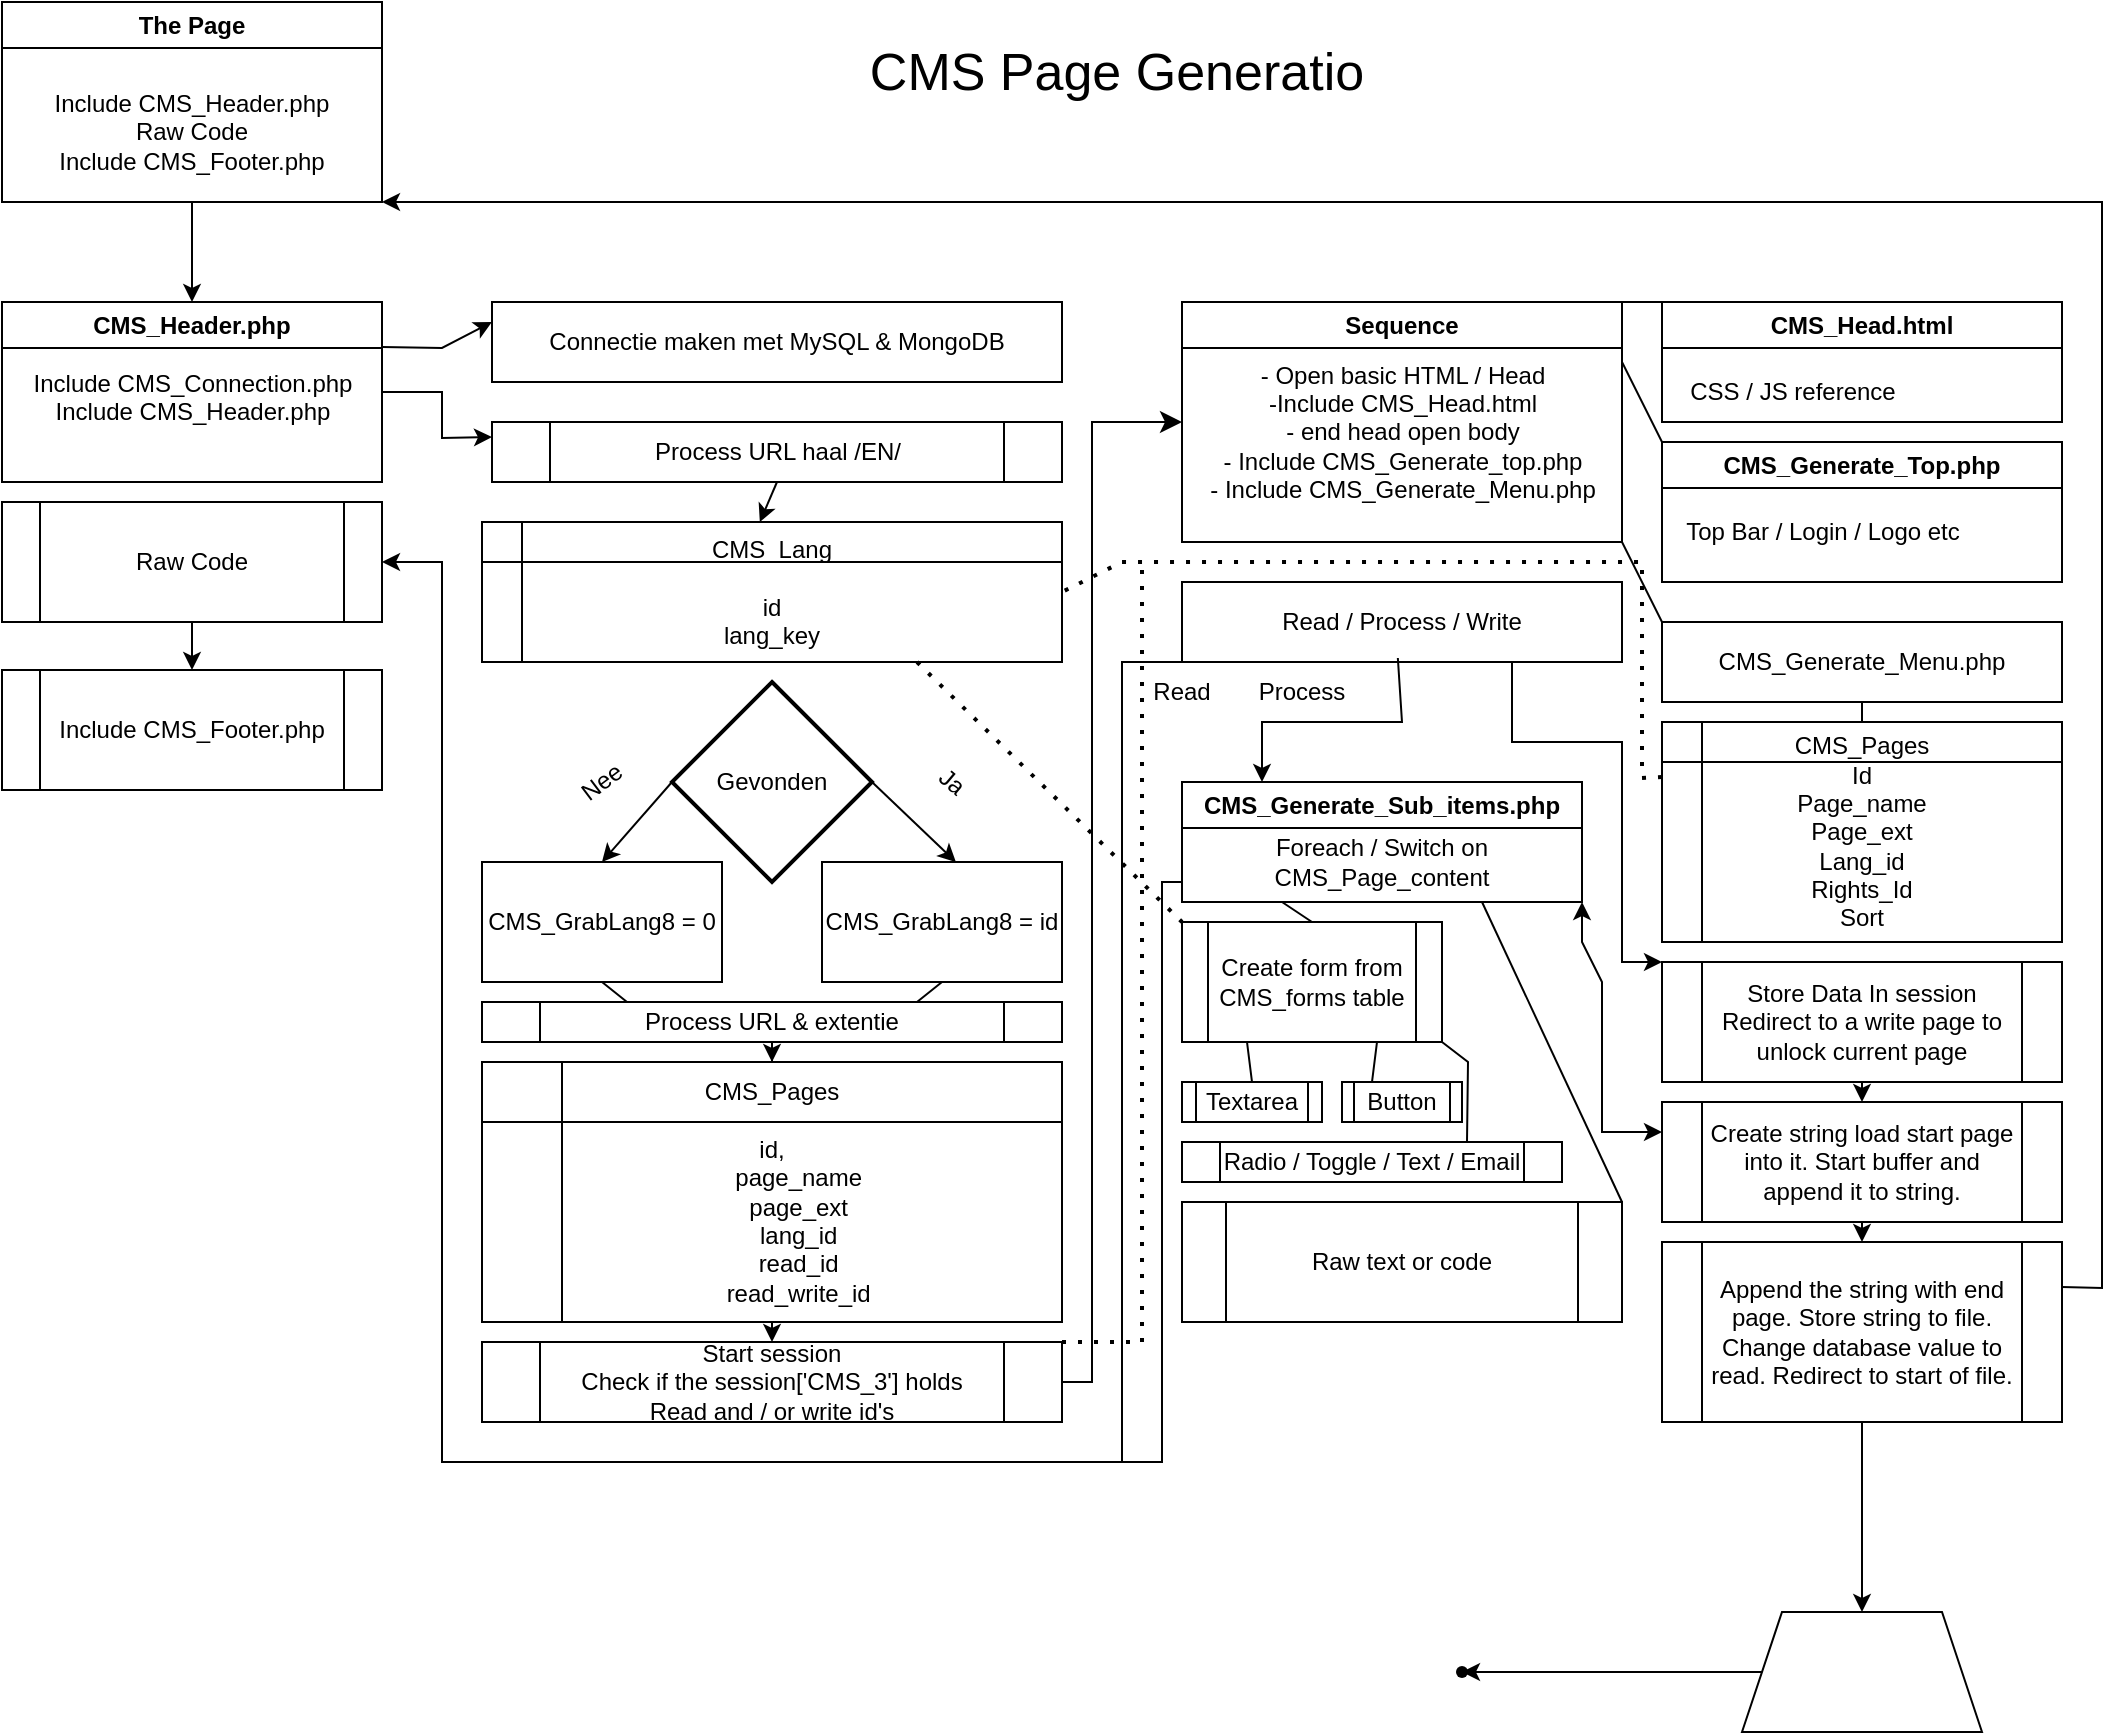 <mxfile version="28.2.1">
  <diagram name="Pagina-1" id="I7-JVRhfSZdI8sVRfI11">
    <mxGraphModel dx="1295" dy="724" grid="1" gridSize="10" guides="1" tooltips="1" connect="1" arrows="1" fold="1" page="1" pageScale="1" pageWidth="1169" pageHeight="827" math="0" shadow="0">
      <root>
        <mxCell id="0" />
        <mxCell id="1" parent="0" />
        <mxCell id="XZ51GoBKoFRDdWFtA952-8" value="CMS_Header.php" style="swimlane;whiteSpace=wrap;html=1;" parent="1" vertex="1">
          <mxGeometry x="50" y="170" width="190" height="90" as="geometry" />
        </mxCell>
        <mxCell id="XZ51GoBKoFRDdWFtA952-9" value="Include CMS_Connection.php&lt;br&gt;Include CMS_Header.php&lt;div&gt;&lt;br/&gt;&lt;/div&gt;" style="text;html=1;align=center;verticalAlign=middle;resizable=0;points=[];autosize=1;strokeColor=none;fillColor=none;" parent="XZ51GoBKoFRDdWFtA952-8" vertex="1">
          <mxGeometry x="5" y="25" width="180" height="60" as="geometry" />
        </mxCell>
        <mxCell id="XZ51GoBKoFRDdWFtA952-10" value="Connectie maken met MySQL &amp;amp; MongoDB" style="rounded=0;whiteSpace=wrap;html=1;" parent="1" vertex="1">
          <mxGeometry x="295" y="170" width="285" height="40" as="geometry" />
        </mxCell>
        <mxCell id="XZ51GoBKoFRDdWFtA952-13" value="Process URL haal /EN/" style="shape=process;whiteSpace=wrap;html=1;backgroundOutline=1;" parent="1" vertex="1">
          <mxGeometry x="295" y="230" width="285" height="30" as="geometry" />
        </mxCell>
        <mxCell id="XZ51GoBKoFRDdWFtA952-15" value="CMS_Lang&lt;br&gt;&lt;br&gt;id&lt;br&gt;lang_key" style="shape=internalStorage;whiteSpace=wrap;html=1;backgroundOutline=1;" parent="1" vertex="1">
          <mxGeometry x="290" y="280" width="290" height="70" as="geometry" />
        </mxCell>
        <mxCell id="XZ51GoBKoFRDdWFtA952-16" value="Gevonden" style="strokeWidth=2;html=1;shape=mxgraph.flowchart.decision;whiteSpace=wrap;" parent="1" vertex="1">
          <mxGeometry x="385" y="360" width="100" height="100" as="geometry" />
        </mxCell>
        <mxCell id="XZ51GoBKoFRDdWFtA952-18" value="Ja" style="text;html=1;align=center;verticalAlign=middle;whiteSpace=wrap;rounded=0;rotation=40;" parent="1" vertex="1">
          <mxGeometry x="495" y="395" width="60" height="30" as="geometry" />
        </mxCell>
        <mxCell id="XZ51GoBKoFRDdWFtA952-19" value="Nee" style="text;html=1;align=center;verticalAlign=middle;whiteSpace=wrap;rounded=0;rotation=-37;" parent="1" vertex="1">
          <mxGeometry x="320" y="395" width="60" height="30" as="geometry" />
        </mxCell>
        <mxCell id="XZ51GoBKoFRDdWFtA952-20" value="CMS_GrabLang8 = 0" style="rounded=0;whiteSpace=wrap;html=1;" parent="1" vertex="1">
          <mxGeometry x="290" y="450" width="120" height="60" as="geometry" />
        </mxCell>
        <mxCell id="XZ51GoBKoFRDdWFtA952-21" value="CMS_GrabLang8 = id" style="rounded=0;whiteSpace=wrap;html=1;" parent="1" vertex="1">
          <mxGeometry x="460" y="450" width="120" height="60" as="geometry" />
        </mxCell>
        <mxCell id="XZ51GoBKoFRDdWFtA952-23" value="" style="endArrow=classic;html=1;rounded=0;entryX=0.5;entryY=0;entryDx=0;entryDy=0;exitX=0;exitY=0.5;exitDx=0;exitDy=0;exitPerimeter=0;" parent="1" source="XZ51GoBKoFRDdWFtA952-16" target="XZ51GoBKoFRDdWFtA952-20" edge="1">
          <mxGeometry width="50" height="50" relative="1" as="geometry">
            <mxPoint x="420" y="440" as="sourcePoint" />
            <mxPoint x="440" y="520" as="targetPoint" />
          </mxGeometry>
        </mxCell>
        <mxCell id="XZ51GoBKoFRDdWFtA952-27" value="" style="endArrow=classic;html=1;rounded=0;exitX=1;exitY=0.5;exitDx=0;exitDy=0;exitPerimeter=0;entryX=0.558;entryY=0;entryDx=0;entryDy=0;entryPerimeter=0;" parent="1" source="XZ51GoBKoFRDdWFtA952-16" target="XZ51GoBKoFRDdWFtA952-21" edge="1">
          <mxGeometry width="50" height="50" relative="1" as="geometry">
            <mxPoint x="390" y="570" as="sourcePoint" />
            <mxPoint x="440" y="520" as="targetPoint" />
          </mxGeometry>
        </mxCell>
        <mxCell id="f-liyYri6WWPnga1A2oB-33" value="" style="edgeStyle=orthogonalEdgeStyle;rounded=0;orthogonalLoop=1;jettySize=auto;html=1;" parent="1" source="XZ51GoBKoFRDdWFtA952-28" target="XZ51GoBKoFRDdWFtA952-31" edge="1">
          <mxGeometry relative="1" as="geometry" />
        </mxCell>
        <mxCell id="XZ51GoBKoFRDdWFtA952-28" value="Process URL &amp;amp; extentie" style="shape=process;whiteSpace=wrap;html=1;backgroundOutline=1;" parent="1" vertex="1">
          <mxGeometry x="290" y="520" width="290" height="20" as="geometry" />
        </mxCell>
        <mxCell id="XZ51GoBKoFRDdWFtA952-31" value="&lt;div&gt;CMS_Pages&lt;br&gt;&lt;br&gt;id,&lt;/div&gt;&lt;div&gt;&lt;span style=&quot;white-space: normal;&quot;&gt;&lt;span style=&quot;white-space:pre&quot;&gt;&#x9;&lt;/span&gt;page_name&lt;/span&gt;&lt;/div&gt;&lt;div&gt;&lt;span style=&quot;white-space: normal;&quot;&gt;&lt;span style=&quot;white-space:pre&quot;&gt;&#x9;&lt;/span&gt;page_ext&lt;/span&gt;&lt;/div&gt;&lt;div&gt;&lt;span style=&quot;white-space: normal;&quot;&gt;&lt;span style=&quot;white-space:pre&quot;&gt;&#x9;&lt;/span&gt;lang_id&lt;/span&gt;&lt;/div&gt;&lt;div&gt;&lt;span style=&quot;white-space: normal;&quot;&gt;&lt;span style=&quot;white-space:pre&quot;&gt;&#x9;&lt;/span&gt;read_id&lt;/span&gt;&lt;/div&gt;&lt;div&gt;&lt;span style=&quot;white-space: normal;&quot;&gt;&lt;span style=&quot;white-space:pre&quot;&gt;&#x9;&lt;/span&gt;read_write_id&lt;/span&gt;&lt;/div&gt;" style="shape=internalStorage;whiteSpace=wrap;html=1;backgroundOutline=1;dx=40;dy=30;" parent="1" vertex="1">
          <mxGeometry x="290" y="550" width="290" height="130" as="geometry" />
        </mxCell>
        <mxCell id="f-liyYri6WWPnga1A2oB-1" value="Sequence" style="swimlane;whiteSpace=wrap;html=1;startSize=23;" parent="1" vertex="1">
          <mxGeometry x="640" y="170" width="220" height="120" as="geometry" />
        </mxCell>
        <mxCell id="f-liyYri6WWPnga1A2oB-4" value="- Open basic HTML / Head&lt;br&gt;-Include CMS_Head.html&lt;br&gt;- end head open body&lt;br&gt;- Include CMS_Generate_top.php&lt;br&gt;- Include CMS_Generate_Menu.php" style="text;html=1;align=center;verticalAlign=middle;resizable=0;points=[];autosize=1;strokeColor=none;fillColor=none;" parent="f-liyYri6WWPnga1A2oB-1" vertex="1">
          <mxGeometry y="20" width="220" height="90" as="geometry" />
        </mxCell>
        <mxCell id="f-liyYri6WWPnga1A2oB-6" value="CMS_Head.html" style="swimlane;whiteSpace=wrap;html=1;" parent="1" vertex="1">
          <mxGeometry x="880" y="170" width="200" height="60" as="geometry" />
        </mxCell>
        <mxCell id="f-liyYri6WWPnga1A2oB-7" value="CSS / JS reference" style="text;html=1;align=center;verticalAlign=middle;resizable=0;points=[];autosize=1;strokeColor=none;fillColor=none;" parent="f-liyYri6WWPnga1A2oB-6" vertex="1">
          <mxGeometry y="30" width="130" height="30" as="geometry" />
        </mxCell>
        <mxCell id="f-liyYri6WWPnga1A2oB-10" value="" style="endArrow=none;html=1;rounded=0;exitX=0;exitY=0;exitDx=0;exitDy=0;entryX=1;entryY=0;entryDx=0;entryDy=0;" parent="1" source="f-liyYri6WWPnga1A2oB-6" target="f-liyYri6WWPnga1A2oB-1" edge="1">
          <mxGeometry width="50" height="50" relative="1" as="geometry">
            <mxPoint x="390" y="370" as="sourcePoint" />
            <mxPoint x="440" y="320" as="targetPoint" />
          </mxGeometry>
        </mxCell>
        <mxCell id="f-liyYri6WWPnga1A2oB-11" value="CMS_Generate_Top.php" style="swimlane;whiteSpace=wrap;html=1;" parent="1" vertex="1">
          <mxGeometry x="880" y="240" width="200" height="70" as="geometry" />
        </mxCell>
        <mxCell id="f-liyYri6WWPnga1A2oB-12" value="Top Bar / Login / Logo etc" style="text;html=1;align=center;verticalAlign=middle;resizable=0;points=[];autosize=1;strokeColor=none;fillColor=none;" parent="f-liyYri6WWPnga1A2oB-11" vertex="1">
          <mxGeometry y="30" width="160" height="30" as="geometry" />
        </mxCell>
        <mxCell id="f-liyYri6WWPnga1A2oB-13" value="" style="endArrow=none;html=1;rounded=0;exitX=0;exitY=0;exitDx=0;exitDy=0;entryX=1;entryY=0.25;entryDx=0;entryDy=0;" parent="1" source="f-liyYri6WWPnga1A2oB-11" target="f-liyYri6WWPnga1A2oB-1" edge="1">
          <mxGeometry width="50" height="50" relative="1" as="geometry">
            <mxPoint x="390" y="370" as="sourcePoint" />
            <mxPoint x="440" y="320" as="targetPoint" />
          </mxGeometry>
        </mxCell>
        <mxCell id="f-liyYri6WWPnga1A2oB-17" value="CMS_Generate_Menu.php" style="rounded=0;whiteSpace=wrap;html=1;" parent="1" vertex="1">
          <mxGeometry x="880" y="330" width="200" height="40" as="geometry" />
        </mxCell>
        <mxCell id="f-liyYri6WWPnga1A2oB-19" value="" style="endArrow=none;html=1;rounded=0;entryX=0.5;entryY=1;entryDx=0;entryDy=0;exitX=0.25;exitY=0;exitDx=0;exitDy=0;" parent="1" source="XZ51GoBKoFRDdWFtA952-28" target="XZ51GoBKoFRDdWFtA952-20" edge="1">
          <mxGeometry width="50" height="50" relative="1" as="geometry">
            <mxPoint x="480" y="570" as="sourcePoint" />
            <mxPoint x="530" y="520" as="targetPoint" />
          </mxGeometry>
        </mxCell>
        <mxCell id="f-liyYri6WWPnga1A2oB-20" value="" style="endArrow=none;html=1;rounded=0;entryX=0.5;entryY=1;entryDx=0;entryDy=0;exitX=0.75;exitY=0;exitDx=0;exitDy=0;" parent="1" source="XZ51GoBKoFRDdWFtA952-28" target="XZ51GoBKoFRDdWFtA952-21" edge="1">
          <mxGeometry width="50" height="50" relative="1" as="geometry">
            <mxPoint x="480" y="570" as="sourcePoint" />
            <mxPoint x="530" y="520" as="targetPoint" />
          </mxGeometry>
        </mxCell>
        <mxCell id="f-liyYri6WWPnga1A2oB-22" value="" style="endArrow=classic;html=1;rounded=0;entryX=0.479;entryY=0;entryDx=0;entryDy=0;entryPerimeter=0;exitX=0.5;exitY=1;exitDx=0;exitDy=0;" parent="1" source="XZ51GoBKoFRDdWFtA952-13" target="XZ51GoBKoFRDdWFtA952-15" edge="1">
          <mxGeometry width="50" height="50" relative="1" as="geometry">
            <mxPoint x="480" y="570" as="sourcePoint" />
            <mxPoint x="530" y="520" as="targetPoint" />
          </mxGeometry>
        </mxCell>
        <mxCell id="f-liyYri6WWPnga1A2oB-23" value="" style="endArrow=classic;html=1;rounded=0;entryX=0;entryY=0.25;entryDx=0;entryDy=0;exitX=1;exitY=0.5;exitDx=0;exitDy=0;" parent="1" source="XZ51GoBKoFRDdWFtA952-8" target="XZ51GoBKoFRDdWFtA952-13" edge="1">
          <mxGeometry width="50" height="50" relative="1" as="geometry">
            <mxPoint x="480" y="570" as="sourcePoint" />
            <mxPoint x="530" y="520" as="targetPoint" />
            <Array as="points">
              <mxPoint x="270" y="215" />
              <mxPoint x="270" y="238" />
            </Array>
          </mxGeometry>
        </mxCell>
        <mxCell id="f-liyYri6WWPnga1A2oB-24" value="" style="endArrow=classic;html=1;rounded=0;entryX=0;entryY=0.25;entryDx=0;entryDy=0;exitX=1;exitY=0.25;exitDx=0;exitDy=0;" parent="1" source="XZ51GoBKoFRDdWFtA952-8" target="XZ51GoBKoFRDdWFtA952-10" edge="1">
          <mxGeometry width="50" height="50" relative="1" as="geometry">
            <mxPoint x="480" y="570" as="sourcePoint" />
            <mxPoint x="530" y="520" as="targetPoint" />
            <Array as="points">
              <mxPoint x="270" y="193" />
            </Array>
          </mxGeometry>
        </mxCell>
        <mxCell id="f-liyYri6WWPnga1A2oB-26" value="" style="endArrow=classic;html=1;rounded=0;entryX=0.5;entryY=0;entryDx=0;entryDy=0;exitX=0.5;exitY=1;exitDx=0;exitDy=0;" parent="1" source="XZ51GoBKoFRDdWFtA952-31" target="f-liyYri6WWPnga1A2oB-28" edge="1">
          <mxGeometry width="50" height="50" relative="1" as="geometry">
            <mxPoint x="475" y="760" as="sourcePoint" />
            <mxPoint x="475" y="770" as="targetPoint" />
          </mxGeometry>
        </mxCell>
        <mxCell id="f-liyYri6WWPnga1A2oB-27" value="" style="edgeStyle=elbowEdgeStyle;elbow=horizontal;endArrow=classic;html=1;curved=0;rounded=0;endSize=8;startSize=8;entryX=0;entryY=0.5;entryDx=0;entryDy=0;exitX=1;exitY=0.5;exitDx=0;exitDy=0;" parent="1" edge="1">
          <mxGeometry width="50" height="50" relative="1" as="geometry">
            <mxPoint x="550" y="710" as="sourcePoint" />
            <mxPoint x="640" y="230" as="targetPoint" />
          </mxGeometry>
        </mxCell>
        <mxCell id="f-liyYri6WWPnga1A2oB-28" value="Start session&lt;br&gt;Check if the session[&#39;CMS_3&#39;] holds&lt;br&gt;Read and / or write id&#39;s" style="shape=process;whiteSpace=wrap;html=1;backgroundOutline=1;" parent="1" vertex="1">
          <mxGeometry x="290" y="690" width="290" height="40" as="geometry" />
        </mxCell>
        <mxCell id="f-liyYri6WWPnga1A2oB-29" value="CMS_Pages&lt;br&gt;Id&lt;br&gt;Page_name&lt;br&gt;Page_ext&lt;br&gt;Lang_id&lt;br&gt;Rights_Id&lt;br&gt;Sort" style="shape=internalStorage;whiteSpace=wrap;html=1;backgroundOutline=1;" parent="1" vertex="1">
          <mxGeometry x="880" y="380" width="200" height="110" as="geometry" />
        </mxCell>
        <mxCell id="f-liyYri6WWPnga1A2oB-30" value="" style="endArrow=none;html=1;rounded=0;entryX=0.5;entryY=1;entryDx=0;entryDy=0;exitX=0.5;exitY=0;exitDx=0;exitDy=0;" parent="1" source="f-liyYri6WWPnga1A2oB-29" target="f-liyYri6WWPnga1A2oB-17" edge="1">
          <mxGeometry width="50" height="50" relative="1" as="geometry">
            <mxPoint x="480" y="510" as="sourcePoint" />
            <mxPoint x="530" y="460" as="targetPoint" />
          </mxGeometry>
        </mxCell>
        <mxCell id="f-liyYri6WWPnga1A2oB-31" value="" style="endArrow=none;dashed=1;html=1;dashPattern=1 3;strokeWidth=2;rounded=0;entryX=1;entryY=0.5;entryDx=0;entryDy=0;exitX=0;exitY=0.25;exitDx=0;exitDy=0;" parent="1" source="f-liyYri6WWPnga1A2oB-29" target="XZ51GoBKoFRDdWFtA952-15" edge="1">
          <mxGeometry width="50" height="50" relative="1" as="geometry">
            <mxPoint x="480" y="510" as="sourcePoint" />
            <mxPoint x="530" y="460" as="targetPoint" />
            <Array as="points">
              <mxPoint x="870" y="408" />
              <mxPoint x="870" y="300" />
              <mxPoint x="610" y="300" />
            </Array>
          </mxGeometry>
        </mxCell>
        <mxCell id="f-liyYri6WWPnga1A2oB-32" value="" style="endArrow=none;dashed=1;html=1;dashPattern=1 3;strokeWidth=2;rounded=0;exitX=1;exitY=0;exitDx=0;exitDy=0;" parent="1" source="f-liyYri6WWPnga1A2oB-28" edge="1">
          <mxGeometry width="50" height="50" relative="1" as="geometry">
            <mxPoint x="480" y="510" as="sourcePoint" />
            <mxPoint x="620" y="300" as="targetPoint" />
            <Array as="points">
              <mxPoint x="620" y="690" />
            </Array>
          </mxGeometry>
        </mxCell>
        <mxCell id="f-liyYri6WWPnga1A2oB-34" value="" style="endArrow=none;html=1;rounded=0;entryX=1;entryY=1;entryDx=0;entryDy=0;exitX=0;exitY=0;exitDx=0;exitDy=0;" parent="1" source="f-liyYri6WWPnga1A2oB-17" target="f-liyYri6WWPnga1A2oB-1" edge="1">
          <mxGeometry width="50" height="50" relative="1" as="geometry">
            <mxPoint x="480" y="410" as="sourcePoint" />
            <mxPoint x="530" y="360" as="targetPoint" />
          </mxGeometry>
        </mxCell>
        <mxCell id="f-liyYri6WWPnga1A2oB-37" value="Read / Process / Write" style="rounded=0;whiteSpace=wrap;html=1;" parent="1" vertex="1">
          <mxGeometry x="640" y="310" width="220" height="40" as="geometry" />
        </mxCell>
        <mxCell id="irvvLiIJbGDd_lC6di5G-4" value="" style="endArrow=classic;html=1;rounded=0;entryX=1;entryY=0.5;entryDx=0;entryDy=0;exitX=0;exitY=1;exitDx=0;exitDy=0;" edge="1" parent="1" source="f-liyYri6WWPnga1A2oB-37" target="irvvLiIJbGDd_lC6di5G-39">
          <mxGeometry width="50" height="50" relative="1" as="geometry">
            <mxPoint x="580" y="530" as="sourcePoint" />
            <mxPoint x="630" y="480" as="targetPoint" />
            <Array as="points">
              <mxPoint x="610" y="350" />
              <mxPoint x="610" y="750" />
              <mxPoint x="270" y="750" />
              <mxPoint x="270" y="300" />
            </Array>
          </mxGeometry>
        </mxCell>
        <mxCell id="irvvLiIJbGDd_lC6di5G-7" value="CMS_Generate_Sub_items.php" style="swimlane;whiteSpace=wrap;html=1;" vertex="1" parent="1">
          <mxGeometry x="640" y="410" width="200" height="60" as="geometry" />
        </mxCell>
        <mxCell id="irvvLiIJbGDd_lC6di5G-10" value="Foreach / Switch on CMS_Page_content" style="text;html=1;align=center;verticalAlign=middle;whiteSpace=wrap;rounded=0;" vertex="1" parent="irvvLiIJbGDd_lC6di5G-7">
          <mxGeometry y="20" width="200" height="40" as="geometry" />
        </mxCell>
        <mxCell id="irvvLiIJbGDd_lC6di5G-9" value="" style="endArrow=classic;html=1;rounded=0;entryX=0.25;entryY=0;entryDx=0;entryDy=0;exitX=0.536;exitY=0.95;exitDx=0;exitDy=0;exitPerimeter=0;" edge="1" parent="1">
          <mxGeometry width="50" height="50" relative="1" as="geometry">
            <mxPoint x="747.92" y="348" as="sourcePoint" />
            <mxPoint x="680" y="410" as="targetPoint" />
            <Array as="points">
              <mxPoint x="750" y="380" />
              <mxPoint x="680" y="380" />
            </Array>
          </mxGeometry>
        </mxCell>
        <mxCell id="irvvLiIJbGDd_lC6di5G-11" value="Create form from CMS_forms table" style="shape=process;whiteSpace=wrap;html=1;backgroundOutline=1;" vertex="1" parent="1">
          <mxGeometry x="640" y="480" width="130" height="60" as="geometry" />
        </mxCell>
        <mxCell id="irvvLiIJbGDd_lC6di5G-13" value="Textarea" style="shape=process;whiteSpace=wrap;html=1;backgroundOutline=1;" vertex="1" parent="1">
          <mxGeometry x="640" y="560" width="70" height="20" as="geometry" />
        </mxCell>
        <mxCell id="irvvLiIJbGDd_lC6di5G-14" value="Button" style="shape=process;whiteSpace=wrap;html=1;backgroundOutline=1;" vertex="1" parent="1">
          <mxGeometry x="720" y="560" width="60" height="20" as="geometry" />
        </mxCell>
        <mxCell id="irvvLiIJbGDd_lC6di5G-15" value="Radio / Toggle / Text / Email" style="shape=process;whiteSpace=wrap;html=1;backgroundOutline=1;" vertex="1" parent="1">
          <mxGeometry x="640" y="590" width="190" height="20" as="geometry" />
        </mxCell>
        <mxCell id="irvvLiIJbGDd_lC6di5G-16" value="" style="endArrow=none;html=1;rounded=0;entryX=0.25;entryY=1;entryDx=0;entryDy=0;exitX=0.5;exitY=0;exitDx=0;exitDy=0;" edge="1" parent="1" source="irvvLiIJbGDd_lC6di5G-13" target="irvvLiIJbGDd_lC6di5G-11">
          <mxGeometry width="50" height="50" relative="1" as="geometry">
            <mxPoint x="540" y="470" as="sourcePoint" />
            <mxPoint x="590" y="420" as="targetPoint" />
          </mxGeometry>
        </mxCell>
        <mxCell id="irvvLiIJbGDd_lC6di5G-17" value="" style="endArrow=none;html=1;rounded=0;entryX=0.75;entryY=1;entryDx=0;entryDy=0;exitX=0.25;exitY=0;exitDx=0;exitDy=0;" edge="1" parent="1" source="irvvLiIJbGDd_lC6di5G-14" target="irvvLiIJbGDd_lC6di5G-11">
          <mxGeometry width="50" height="50" relative="1" as="geometry">
            <mxPoint x="540" y="470" as="sourcePoint" />
            <mxPoint x="590" y="420" as="targetPoint" />
          </mxGeometry>
        </mxCell>
        <mxCell id="irvvLiIJbGDd_lC6di5G-18" value="" style="endArrow=none;html=1;rounded=0;entryX=1;entryY=1;entryDx=0;entryDy=0;exitX=0.75;exitY=0;exitDx=0;exitDy=0;" edge="1" parent="1" source="irvvLiIJbGDd_lC6di5G-15" target="irvvLiIJbGDd_lC6di5G-11">
          <mxGeometry width="50" height="50" relative="1" as="geometry">
            <mxPoint x="540" y="470" as="sourcePoint" />
            <mxPoint x="590" y="420" as="targetPoint" />
            <Array as="points">
              <mxPoint x="783" y="550" />
            </Array>
          </mxGeometry>
        </mxCell>
        <mxCell id="irvvLiIJbGDd_lC6di5G-19" value="" style="endArrow=none;html=1;rounded=0;entryX=0.25;entryY=1;entryDx=0;entryDy=0;exitX=0.5;exitY=0;exitDx=0;exitDy=0;" edge="1" parent="1" source="irvvLiIJbGDd_lC6di5G-11" target="irvvLiIJbGDd_lC6di5G-10">
          <mxGeometry width="50" height="50" relative="1" as="geometry">
            <mxPoint x="540" y="470" as="sourcePoint" />
            <mxPoint x="590" y="420" as="targetPoint" />
          </mxGeometry>
        </mxCell>
        <mxCell id="irvvLiIJbGDd_lC6di5G-20" value="Read" style="text;html=1;align=center;verticalAlign=middle;whiteSpace=wrap;rounded=0;" vertex="1" parent="1">
          <mxGeometry x="610" y="350" width="60" height="30" as="geometry" />
        </mxCell>
        <mxCell id="irvvLiIJbGDd_lC6di5G-21" value="Process" style="text;html=1;align=center;verticalAlign=middle;whiteSpace=wrap;rounded=0;" vertex="1" parent="1">
          <mxGeometry x="670" y="350" width="60" height="30" as="geometry" />
        </mxCell>
        <mxCell id="irvvLiIJbGDd_lC6di5G-24" value="" style="endArrow=classic;html=1;rounded=0;exitX=0.75;exitY=1;exitDx=0;exitDy=0;entryX=0;entryY=0;entryDx=0;entryDy=0;" edge="1" parent="1" source="f-liyYri6WWPnga1A2oB-37" target="irvvLiIJbGDd_lC6di5G-26">
          <mxGeometry width="50" height="50" relative="1" as="geometry">
            <mxPoint x="540" y="470" as="sourcePoint" />
            <mxPoint x="918.095" y="500" as="targetPoint" />
            <Array as="points">
              <mxPoint x="805" y="390" />
              <mxPoint x="860" y="390" />
              <mxPoint x="860" y="500" />
            </Array>
          </mxGeometry>
        </mxCell>
        <mxCell id="irvvLiIJbGDd_lC6di5G-26" value="Store Data In session Redirect to a write page to unlock current page" style="shape=process;whiteSpace=wrap;html=1;backgroundOutline=1;" vertex="1" parent="1">
          <mxGeometry x="880" y="500" width="200" height="60" as="geometry" />
        </mxCell>
        <mxCell id="irvvLiIJbGDd_lC6di5G-27" value="Create string load start page into it. Start buffer and append it to string." style="shape=process;whiteSpace=wrap;html=1;backgroundOutline=1;" vertex="1" parent="1">
          <mxGeometry x="880" y="570" width="200" height="60" as="geometry" />
        </mxCell>
        <mxCell id="irvvLiIJbGDd_lC6di5G-28" value="" style="endArrow=classic;startArrow=classic;html=1;rounded=0;entryX=0;entryY=0.25;entryDx=0;entryDy=0;exitX=1;exitY=1;exitDx=0;exitDy=0;" edge="1" parent="1" source="irvvLiIJbGDd_lC6di5G-10" target="irvvLiIJbGDd_lC6di5G-27">
          <mxGeometry width="50" height="50" relative="1" as="geometry">
            <mxPoint x="540" y="470" as="sourcePoint" />
            <mxPoint x="590" y="420" as="targetPoint" />
            <Array as="points">
              <mxPoint x="840" y="490" />
              <mxPoint x="850" y="510" />
              <mxPoint x="850" y="585" />
            </Array>
          </mxGeometry>
        </mxCell>
        <mxCell id="irvvLiIJbGDd_lC6di5G-29" value="" style="endArrow=classic;html=1;rounded=0;entryX=0.5;entryY=0;entryDx=0;entryDy=0;exitX=0.5;exitY=1;exitDx=0;exitDy=0;" edge="1" parent="1" source="irvvLiIJbGDd_lC6di5G-26" target="irvvLiIJbGDd_lC6di5G-27">
          <mxGeometry width="50" height="50" relative="1" as="geometry">
            <mxPoint x="540" y="470" as="sourcePoint" />
            <mxPoint x="590" y="420" as="targetPoint" />
          </mxGeometry>
        </mxCell>
        <mxCell id="irvvLiIJbGDd_lC6di5G-49" value="" style="edgeStyle=orthogonalEdgeStyle;rounded=0;orthogonalLoop=1;jettySize=auto;html=1;" edge="1" parent="1" source="irvvLiIJbGDd_lC6di5G-30" target="irvvLiIJbGDd_lC6di5G-48">
          <mxGeometry relative="1" as="geometry" />
        </mxCell>
        <mxCell id="irvvLiIJbGDd_lC6di5G-30" value="Append the string with end page. Store string to file. Change database value to read. Redirect to start of file." style="shape=process;whiteSpace=wrap;html=1;backgroundOutline=1;" vertex="1" parent="1">
          <mxGeometry x="880" y="640" width="200" height="90" as="geometry" />
        </mxCell>
        <mxCell id="irvvLiIJbGDd_lC6di5G-31" value="" style="endArrow=classic;html=1;rounded=0;entryX=0.5;entryY=0;entryDx=0;entryDy=0;exitX=0.5;exitY=1;exitDx=0;exitDy=0;" edge="1" parent="1" source="irvvLiIJbGDd_lC6di5G-27" target="irvvLiIJbGDd_lC6di5G-30">
          <mxGeometry width="50" height="50" relative="1" as="geometry">
            <mxPoint x="540" y="470" as="sourcePoint" />
            <mxPoint x="590" y="420" as="targetPoint" />
          </mxGeometry>
        </mxCell>
        <mxCell id="irvvLiIJbGDd_lC6di5G-32" value="" style="endArrow=classic;html=1;rounded=0;exitX=1;exitY=0.25;exitDx=0;exitDy=0;entryX=1;entryY=1;entryDx=0;entryDy=0;" edge="1" parent="1" source="irvvLiIJbGDd_lC6di5G-30" target="irvvLiIJbGDd_lC6di5G-42">
          <mxGeometry width="50" height="50" relative="1" as="geometry">
            <mxPoint x="570" y="470" as="sourcePoint" />
            <mxPoint x="420" y="80" as="targetPoint" />
            <Array as="points">
              <mxPoint x="1100" y="663" />
              <mxPoint x="1100" y="120" />
              <mxPoint x="840" y="120" />
            </Array>
          </mxGeometry>
        </mxCell>
        <mxCell id="irvvLiIJbGDd_lC6di5G-33" value="Raw text or code" style="shape=process;whiteSpace=wrap;html=1;backgroundOutline=1;" vertex="1" parent="1">
          <mxGeometry x="640" y="620" width="220" height="60" as="geometry" />
        </mxCell>
        <mxCell id="irvvLiIJbGDd_lC6di5G-34" value="" style="endArrow=none;html=1;rounded=0;entryX=0.75;entryY=1;entryDx=0;entryDy=0;exitX=1;exitY=0;exitDx=0;exitDy=0;" edge="1" parent="1" source="irvvLiIJbGDd_lC6di5G-33" target="irvvLiIJbGDd_lC6di5G-10">
          <mxGeometry width="50" height="50" relative="1" as="geometry">
            <mxPoint x="620" y="580" as="sourcePoint" />
            <mxPoint x="670" y="530" as="targetPoint" />
          </mxGeometry>
        </mxCell>
        <mxCell id="irvvLiIJbGDd_lC6di5G-38" value="" style="endArrow=none;dashed=1;html=1;dashPattern=1 3;strokeWidth=2;rounded=0;exitX=0.75;exitY=1;exitDx=0;exitDy=0;entryX=0;entryY=0;entryDx=0;entryDy=0;" edge="1" parent="1" source="XZ51GoBKoFRDdWFtA952-15" target="irvvLiIJbGDd_lC6di5G-11">
          <mxGeometry width="50" height="50" relative="1" as="geometry">
            <mxPoint x="610" y="480" as="sourcePoint" />
            <mxPoint x="660" y="430" as="targetPoint" />
          </mxGeometry>
        </mxCell>
        <mxCell id="irvvLiIJbGDd_lC6di5G-39" value="Raw Code" style="shape=process;whiteSpace=wrap;html=1;backgroundOutline=1;" vertex="1" parent="1">
          <mxGeometry x="50" y="270" width="190" height="60" as="geometry" />
        </mxCell>
        <mxCell id="irvvLiIJbGDd_lC6di5G-40" value="" style="endArrow=none;html=1;rounded=0;exitX=0;exitY=0.75;exitDx=0;exitDy=0;" edge="1" parent="1" source="irvvLiIJbGDd_lC6di5G-10">
          <mxGeometry width="50" height="50" relative="1" as="geometry">
            <mxPoint x="510" y="500" as="sourcePoint" />
            <mxPoint x="610" y="750" as="targetPoint" />
            <Array as="points">
              <mxPoint x="630" y="460" />
              <mxPoint x="630" y="750" />
            </Array>
          </mxGeometry>
        </mxCell>
        <mxCell id="irvvLiIJbGDd_lC6di5G-41" value="The Page" style="swimlane;whiteSpace=wrap;html=1;" vertex="1" parent="1">
          <mxGeometry x="50" y="20" width="190" height="100" as="geometry" />
        </mxCell>
        <mxCell id="irvvLiIJbGDd_lC6di5G-42" value="Include CMS_Header.php&lt;br&gt;Raw Code&lt;br&gt;Include CMS_Footer.php" style="text;html=1;align=center;verticalAlign=middle;whiteSpace=wrap;rounded=0;" vertex="1" parent="irvvLiIJbGDd_lC6di5G-41">
          <mxGeometry y="30" width="190" height="70" as="geometry" />
        </mxCell>
        <mxCell id="irvvLiIJbGDd_lC6di5G-43" value="" style="endArrow=classic;html=1;rounded=0;exitX=0.5;exitY=1;exitDx=0;exitDy=0;entryX=0.5;entryY=0;entryDx=0;entryDy=0;" edge="1" parent="1" source="irvvLiIJbGDd_lC6di5G-42" target="XZ51GoBKoFRDdWFtA952-8">
          <mxGeometry width="50" height="50" relative="1" as="geometry">
            <mxPoint x="290" y="90" as="sourcePoint" />
            <mxPoint x="610" y="310" as="targetPoint" />
          </mxGeometry>
        </mxCell>
        <mxCell id="irvvLiIJbGDd_lC6di5G-45" value="Include CMS_Footer.php" style="shape=process;whiteSpace=wrap;html=1;backgroundOutline=1;" vertex="1" parent="1">
          <mxGeometry x="50" y="354" width="190" height="60" as="geometry" />
        </mxCell>
        <mxCell id="irvvLiIJbGDd_lC6di5G-46" value="" style="endArrow=classic;html=1;rounded=0;entryX=0.5;entryY=0;entryDx=0;entryDy=0;exitX=0.5;exitY=1;exitDx=0;exitDy=0;" edge="1" parent="1" source="irvvLiIJbGDd_lC6di5G-39" target="irvvLiIJbGDd_lC6di5G-45">
          <mxGeometry width="50" height="50" relative="1" as="geometry">
            <mxPoint x="560" y="480" as="sourcePoint" />
            <mxPoint x="610" y="430" as="targetPoint" />
          </mxGeometry>
        </mxCell>
        <mxCell id="irvvLiIJbGDd_lC6di5G-47" value="CMS Page Generatio" style="text;html=1;align=center;verticalAlign=middle;whiteSpace=wrap;rounded=0;fontSize=26;fontColor=light-dark(#000000,#FF3333);" vertex="1" parent="1">
          <mxGeometry x="410" y="30" width="395" height="50" as="geometry" />
        </mxCell>
        <mxCell id="irvvLiIJbGDd_lC6di5G-51" value="" style="edgeStyle=orthogonalEdgeStyle;rounded=0;orthogonalLoop=1;jettySize=auto;html=1;" edge="1" parent="1" source="irvvLiIJbGDd_lC6di5G-48" target="irvvLiIJbGDd_lC6di5G-50">
          <mxGeometry relative="1" as="geometry" />
        </mxCell>
        <mxCell id="irvvLiIJbGDd_lC6di5G-48" value="" style="shape=trapezoid;perimeter=trapezoidPerimeter;whiteSpace=wrap;html=1;fixedSize=1;" vertex="1" parent="1">
          <mxGeometry x="920" y="825" width="120" height="60" as="geometry" />
        </mxCell>
        <mxCell id="irvvLiIJbGDd_lC6di5G-50" value="" style="shape=waypoint;sketch=0;size=6;pointerEvents=1;points=[];fillColor=default;resizable=0;rotatable=0;perimeter=centerPerimeter;snapToPoint=1;" vertex="1" parent="1">
          <mxGeometry x="770" y="845" width="20" height="20" as="geometry" />
        </mxCell>
      </root>
    </mxGraphModel>
  </diagram>
</mxfile>

